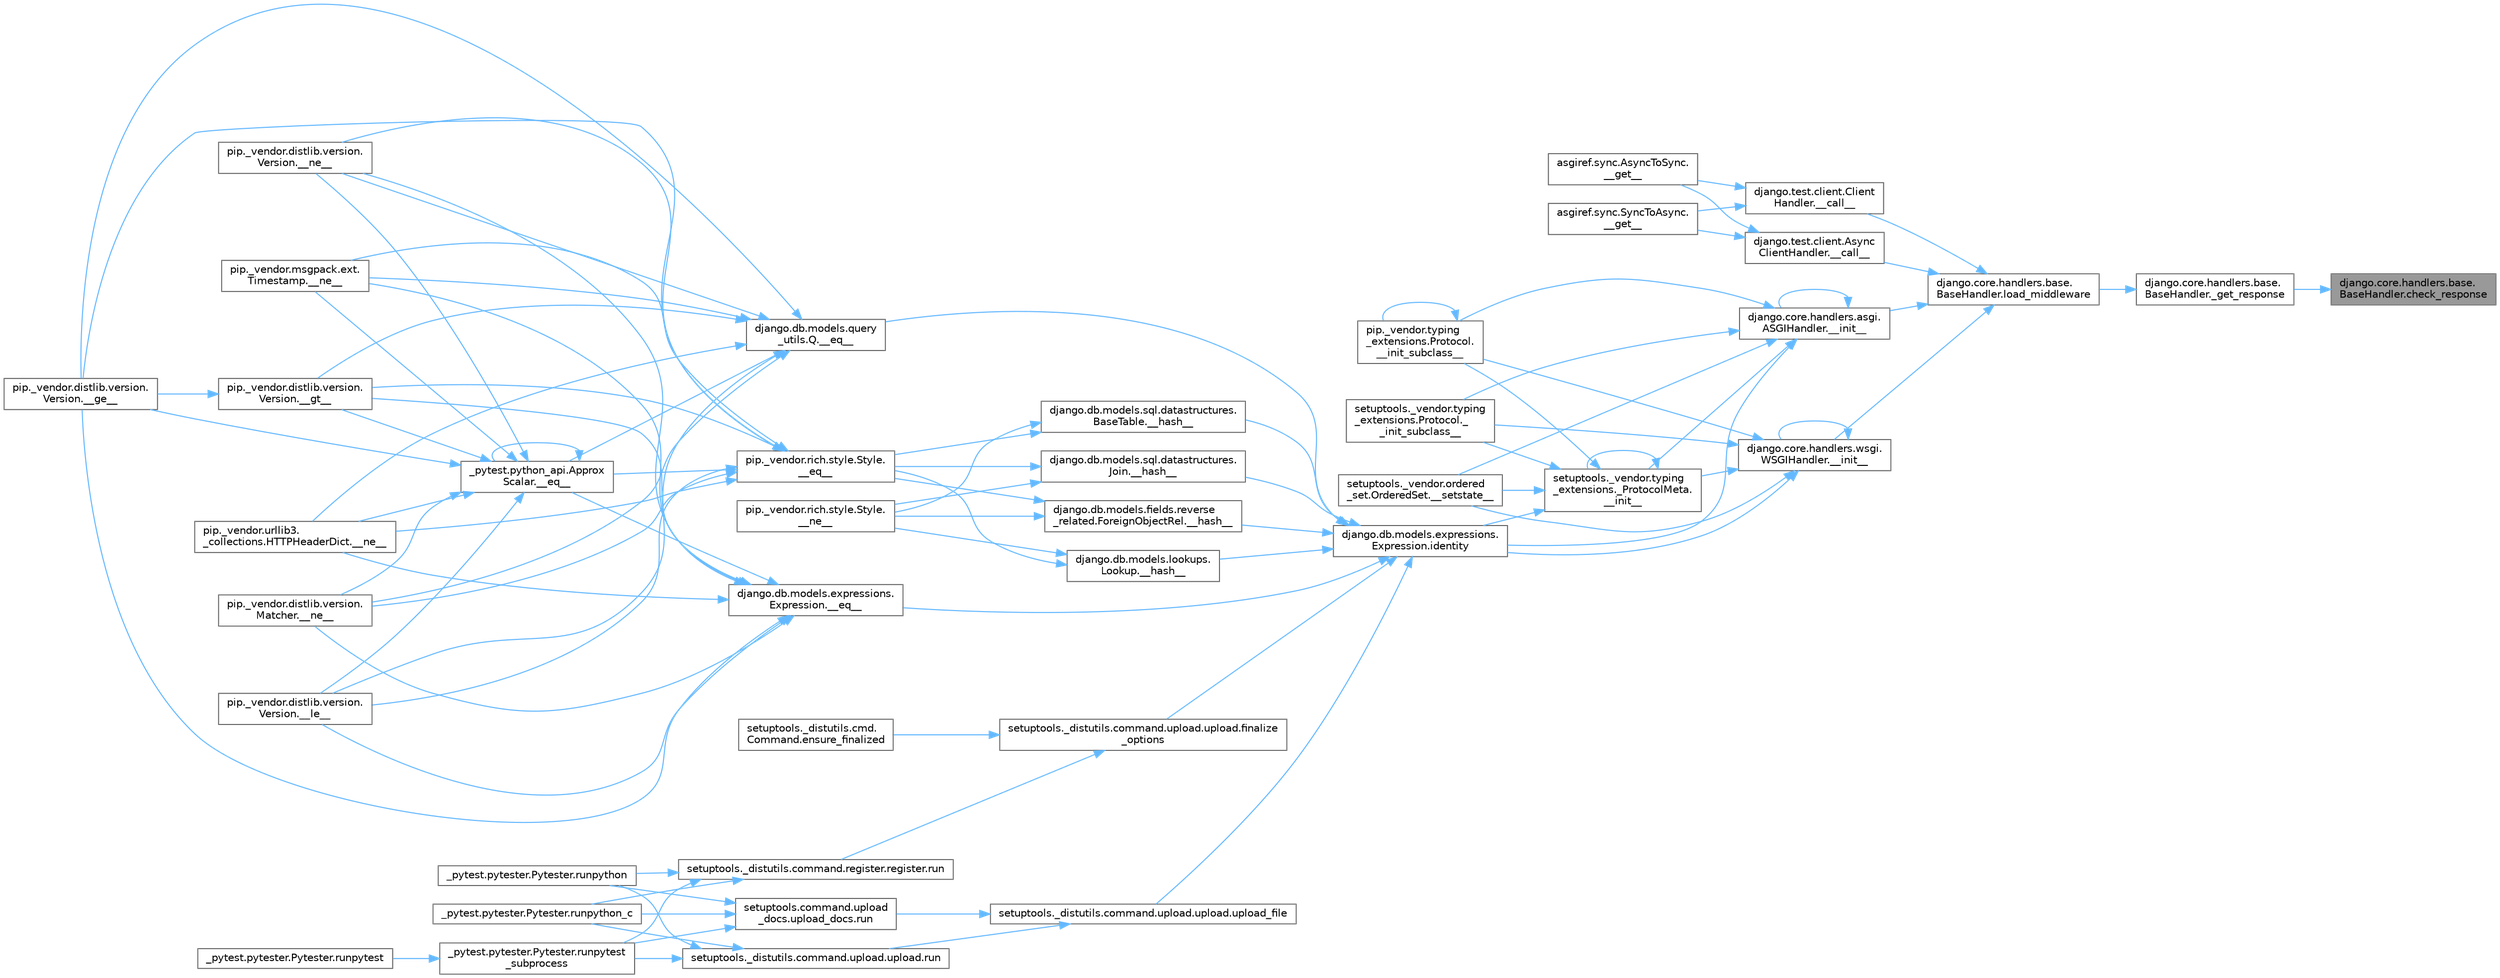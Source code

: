 digraph "django.core.handlers.base.BaseHandler.check_response"
{
 // LATEX_PDF_SIZE
  bgcolor="transparent";
  edge [fontname=Helvetica,fontsize=10,labelfontname=Helvetica,labelfontsize=10];
  node [fontname=Helvetica,fontsize=10,shape=box,height=0.2,width=0.4];
  rankdir="RL";
  Node1 [id="Node000001",label="django.core.handlers.base.\lBaseHandler.check_response",height=0.2,width=0.4,color="gray40", fillcolor="grey60", style="filled", fontcolor="black",tooltip=" "];
  Node1 -> Node2 [id="edge1_Node000001_Node000002",dir="back",color="steelblue1",style="solid",tooltip=" "];
  Node2 [id="Node000002",label="django.core.handlers.base.\lBaseHandler._get_response",height=0.2,width=0.4,color="grey40", fillcolor="white", style="filled",URL="$classdjango_1_1core_1_1handlers_1_1base_1_1_base_handler.html#aed17459d3e401e8397c44c345ae47c1d",tooltip=" "];
  Node2 -> Node3 [id="edge2_Node000002_Node000003",dir="back",color="steelblue1",style="solid",tooltip=" "];
  Node3 [id="Node000003",label="django.core.handlers.base.\lBaseHandler.load_middleware",height=0.2,width=0.4,color="grey40", fillcolor="white", style="filled",URL="$classdjango_1_1core_1_1handlers_1_1base_1_1_base_handler.html#a41bd96bf0cbb7de9f97bd651f186eb2e",tooltip=" "];
  Node3 -> Node4 [id="edge3_Node000003_Node000004",dir="back",color="steelblue1",style="solid",tooltip=" "];
  Node4 [id="Node000004",label="django.test.client.Async\lClientHandler.__call__",height=0.2,width=0.4,color="grey40", fillcolor="white", style="filled",URL="$classdjango_1_1test_1_1client_1_1_async_client_handler.html#a48a3dd273d824c6bffd40f85fbc83831",tooltip=" "];
  Node4 -> Node5 [id="edge4_Node000004_Node000005",dir="back",color="steelblue1",style="solid",tooltip=" "];
  Node5 [id="Node000005",label="asgiref.sync.AsyncToSync.\l__get__",height=0.2,width=0.4,color="grey40", fillcolor="white", style="filled",URL="$classasgiref_1_1sync_1_1_async_to_sync.html#a23e9ef7a73da98dad9e3f4e65846969b",tooltip=" "];
  Node4 -> Node6 [id="edge5_Node000004_Node000006",dir="back",color="steelblue1",style="solid",tooltip=" "];
  Node6 [id="Node000006",label="asgiref.sync.SyncToAsync.\l__get__",height=0.2,width=0.4,color="grey40", fillcolor="white", style="filled",URL="$classasgiref_1_1sync_1_1_sync_to_async.html#aebdfbe3f01079a529fd2f39810597381",tooltip=" "];
  Node3 -> Node7 [id="edge6_Node000003_Node000007",dir="back",color="steelblue1",style="solid",tooltip=" "];
  Node7 [id="Node000007",label="django.test.client.Client\lHandler.__call__",height=0.2,width=0.4,color="grey40", fillcolor="white", style="filled",URL="$classdjango_1_1test_1_1client_1_1_client_handler.html#ae073ef92140dbf8353a708d52ab6becb",tooltip=" "];
  Node7 -> Node5 [id="edge7_Node000007_Node000005",dir="back",color="steelblue1",style="solid",tooltip=" "];
  Node7 -> Node6 [id="edge8_Node000007_Node000006",dir="back",color="steelblue1",style="solid",tooltip=" "];
  Node3 -> Node8 [id="edge9_Node000003_Node000008",dir="back",color="steelblue1",style="solid",tooltip=" "];
  Node8 [id="Node000008",label="django.core.handlers.asgi.\lASGIHandler.__init__",height=0.2,width=0.4,color="grey40", fillcolor="white", style="filled",URL="$classdjango_1_1core_1_1handlers_1_1asgi_1_1_a_s_g_i_handler.html#a21504f07e141716c72e16772c4cb33ca",tooltip=" "];
  Node8 -> Node8 [id="edge10_Node000008_Node000008",dir="back",color="steelblue1",style="solid",tooltip=" "];
  Node8 -> Node9 [id="edge11_Node000008_Node000009",dir="back",color="steelblue1",style="solid",tooltip=" "];
  Node9 [id="Node000009",label="setuptools._vendor.typing\l_extensions._ProtocolMeta.\l__init__",height=0.2,width=0.4,color="grey40", fillcolor="white", style="filled",URL="$classsetuptools_1_1__vendor_1_1typing__extensions_1_1___protocol_meta.html#a7bbaff8ac6d19534b46bca363ee0b43a",tooltip=" "];
  Node9 -> Node9 [id="edge12_Node000009_Node000009",dir="back",color="steelblue1",style="solid",tooltip=" "];
  Node9 -> Node10 [id="edge13_Node000009_Node000010",dir="back",color="steelblue1",style="solid",tooltip=" "];
  Node10 [id="Node000010",label="pip._vendor.typing\l_extensions.Protocol.\l__init_subclass__",height=0.2,width=0.4,color="grey40", fillcolor="white", style="filled",URL="$classpip_1_1__vendor_1_1typing__extensions_1_1_protocol.html#a2916efc86cebb8aba6deb7fd30b33988",tooltip=" "];
  Node10 -> Node10 [id="edge14_Node000010_Node000010",dir="back",color="steelblue1",style="solid",tooltip=" "];
  Node9 -> Node11 [id="edge15_Node000009_Node000011",dir="back",color="steelblue1",style="solid",tooltip=" "];
  Node11 [id="Node000011",label="setuptools._vendor.typing\l_extensions.Protocol._\l_init_subclass__",height=0.2,width=0.4,color="grey40", fillcolor="white", style="filled",URL="$classsetuptools_1_1__vendor_1_1typing__extensions_1_1_protocol.html#ac6cbebc092a4724ab3704c5334059874",tooltip=" "];
  Node9 -> Node12 [id="edge16_Node000009_Node000012",dir="back",color="steelblue1",style="solid",tooltip=" "];
  Node12 [id="Node000012",label="setuptools._vendor.ordered\l_set.OrderedSet.__setstate__",height=0.2,width=0.4,color="grey40", fillcolor="white", style="filled",URL="$classsetuptools_1_1__vendor_1_1ordered__set_1_1_ordered_set.html#aa7f7de9d987829525d06db565fe1b4a1",tooltip=" "];
  Node9 -> Node13 [id="edge17_Node000009_Node000013",dir="back",color="steelblue1",style="solid",tooltip=" "];
  Node13 [id="Node000013",label="django.db.models.expressions.\lExpression.identity",height=0.2,width=0.4,color="grey40", fillcolor="white", style="filled",URL="$classdjango_1_1db_1_1models_1_1expressions_1_1_expression.html#a10048810b5eb8641acf3bc150731b925",tooltip=" "];
  Node13 -> Node14 [id="edge18_Node000013_Node000014",dir="back",color="steelblue1",style="solid",tooltip=" "];
  Node14 [id="Node000014",label="django.db.models.expressions.\lExpression.__eq__",height=0.2,width=0.4,color="grey40", fillcolor="white", style="filled",URL="$classdjango_1_1db_1_1models_1_1expressions_1_1_expression.html#adb4c2940b4e88b38771aac46593315e1",tooltip=" "];
  Node14 -> Node15 [id="edge19_Node000014_Node000015",dir="back",color="steelblue1",style="solid",tooltip=" "];
  Node15 [id="Node000015",label="_pytest.python_api.Approx\lScalar.__eq__",height=0.2,width=0.4,color="grey40", fillcolor="white", style="filled",URL="$class__pytest_1_1python__api_1_1_approx_scalar.html#af4601ee4ca7409927f88c83ebfc3d923",tooltip=" "];
  Node15 -> Node15 [id="edge20_Node000015_Node000015",dir="back",color="steelblue1",style="solid",tooltip=" "];
  Node15 -> Node16 [id="edge21_Node000015_Node000016",dir="back",color="steelblue1",style="solid",tooltip=" "];
  Node16 [id="Node000016",label="pip._vendor.distlib.version.\lVersion.__ge__",height=0.2,width=0.4,color="grey40", fillcolor="white", style="filled",URL="$classpip_1_1__vendor_1_1distlib_1_1version_1_1_version.html#aa6b7b889cebc687ddb5ed9040d01b1ec",tooltip=" "];
  Node15 -> Node17 [id="edge22_Node000015_Node000017",dir="back",color="steelblue1",style="solid",tooltip=" "];
  Node17 [id="Node000017",label="pip._vendor.distlib.version.\lVersion.__gt__",height=0.2,width=0.4,color="grey40", fillcolor="white", style="filled",URL="$classpip_1_1__vendor_1_1distlib_1_1version_1_1_version.html#a51cf0c8da1bb6829173ff6861b10cb5f",tooltip=" "];
  Node17 -> Node16 [id="edge23_Node000017_Node000016",dir="back",color="steelblue1",style="solid",tooltip=" "];
  Node15 -> Node18 [id="edge24_Node000015_Node000018",dir="back",color="steelblue1",style="solid",tooltip=" "];
  Node18 [id="Node000018",label="pip._vendor.distlib.version.\lVersion.__le__",height=0.2,width=0.4,color="grey40", fillcolor="white", style="filled",URL="$classpip_1_1__vendor_1_1distlib_1_1version_1_1_version.html#ae5e2c5d9b76377e286fcf92a382cbb8b",tooltip=" "];
  Node15 -> Node19 [id="edge25_Node000015_Node000019",dir="back",color="steelblue1",style="solid",tooltip=" "];
  Node19 [id="Node000019",label="pip._vendor.distlib.version.\lMatcher.__ne__",height=0.2,width=0.4,color="grey40", fillcolor="white", style="filled",URL="$classpip_1_1__vendor_1_1distlib_1_1version_1_1_matcher.html#a24f8f8a4686bff3018fee5d22f4e02f1",tooltip=" "];
  Node15 -> Node20 [id="edge26_Node000015_Node000020",dir="back",color="steelblue1",style="solid",tooltip=" "];
  Node20 [id="Node000020",label="pip._vendor.distlib.version.\lVersion.__ne__",height=0.2,width=0.4,color="grey40", fillcolor="white", style="filled",URL="$classpip_1_1__vendor_1_1distlib_1_1version_1_1_version.html#aea3cdf6db007318ab1a2e8d144e2a4a1",tooltip=" "];
  Node15 -> Node21 [id="edge27_Node000015_Node000021",dir="back",color="steelblue1",style="solid",tooltip=" "];
  Node21 [id="Node000021",label="pip._vendor.msgpack.ext.\lTimestamp.__ne__",height=0.2,width=0.4,color="grey40", fillcolor="white", style="filled",URL="$classpip_1_1__vendor_1_1msgpack_1_1ext_1_1_timestamp.html#ac38b8cada8075f7a1133b06bc99b2317",tooltip=" "];
  Node15 -> Node22 [id="edge28_Node000015_Node000022",dir="back",color="steelblue1",style="solid",tooltip=" "];
  Node22 [id="Node000022",label="pip._vendor.urllib3.\l_collections.HTTPHeaderDict.__ne__",height=0.2,width=0.4,color="grey40", fillcolor="white", style="filled",URL="$classpip_1_1__vendor_1_1urllib3_1_1__collections_1_1_h_t_t_p_header_dict.html#aa7766a9499d33160a1258e140e35a806",tooltip=" "];
  Node14 -> Node16 [id="edge29_Node000014_Node000016",dir="back",color="steelblue1",style="solid",tooltip=" "];
  Node14 -> Node17 [id="edge30_Node000014_Node000017",dir="back",color="steelblue1",style="solid",tooltip=" "];
  Node14 -> Node18 [id="edge31_Node000014_Node000018",dir="back",color="steelblue1",style="solid",tooltip=" "];
  Node14 -> Node19 [id="edge32_Node000014_Node000019",dir="back",color="steelblue1",style="solid",tooltip=" "];
  Node14 -> Node20 [id="edge33_Node000014_Node000020",dir="back",color="steelblue1",style="solid",tooltip=" "];
  Node14 -> Node21 [id="edge34_Node000014_Node000021",dir="back",color="steelblue1",style="solid",tooltip=" "];
  Node14 -> Node22 [id="edge35_Node000014_Node000022",dir="back",color="steelblue1",style="solid",tooltip=" "];
  Node13 -> Node23 [id="edge36_Node000013_Node000023",dir="back",color="steelblue1",style="solid",tooltip=" "];
  Node23 [id="Node000023",label="django.db.models.query\l_utils.Q.__eq__",height=0.2,width=0.4,color="grey40", fillcolor="white", style="filled",URL="$classdjango_1_1db_1_1models_1_1query__utils_1_1_q.html#aa83c3e0a1d5257be65a946fcc4baf58a",tooltip=" "];
  Node23 -> Node15 [id="edge37_Node000023_Node000015",dir="back",color="steelblue1",style="solid",tooltip=" "];
  Node23 -> Node16 [id="edge38_Node000023_Node000016",dir="back",color="steelblue1",style="solid",tooltip=" "];
  Node23 -> Node17 [id="edge39_Node000023_Node000017",dir="back",color="steelblue1",style="solid",tooltip=" "];
  Node23 -> Node18 [id="edge40_Node000023_Node000018",dir="back",color="steelblue1",style="solid",tooltip=" "];
  Node23 -> Node19 [id="edge41_Node000023_Node000019",dir="back",color="steelblue1",style="solid",tooltip=" "];
  Node23 -> Node20 [id="edge42_Node000023_Node000020",dir="back",color="steelblue1",style="solid",tooltip=" "];
  Node23 -> Node21 [id="edge43_Node000023_Node000021",dir="back",color="steelblue1",style="solid",tooltip=" "];
  Node23 -> Node22 [id="edge44_Node000023_Node000022",dir="back",color="steelblue1",style="solid",tooltip=" "];
  Node13 -> Node24 [id="edge45_Node000013_Node000024",dir="back",color="steelblue1",style="solid",tooltip=" "];
  Node24 [id="Node000024",label="django.db.models.fields.reverse\l_related.ForeignObjectRel.__hash__",height=0.2,width=0.4,color="grey40", fillcolor="white", style="filled",URL="$classdjango_1_1db_1_1models_1_1fields_1_1reverse__related_1_1_foreign_object_rel.html#aa0478c97c51638ebbe5b348c9ace7a13",tooltip=" "];
  Node24 -> Node25 [id="edge46_Node000024_Node000025",dir="back",color="steelblue1",style="solid",tooltip=" "];
  Node25 [id="Node000025",label="pip._vendor.rich.style.Style.\l__eq__",height=0.2,width=0.4,color="grey40", fillcolor="white", style="filled",URL="$classpip_1_1__vendor_1_1rich_1_1style_1_1_style.html#aa1040cd22d3171dc8ac3f0ce31653284",tooltip=" "];
  Node25 -> Node15 [id="edge47_Node000025_Node000015",dir="back",color="steelblue1",style="solid",tooltip=" "];
  Node25 -> Node16 [id="edge48_Node000025_Node000016",dir="back",color="steelblue1",style="solid",tooltip=" "];
  Node25 -> Node17 [id="edge49_Node000025_Node000017",dir="back",color="steelblue1",style="solid",tooltip=" "];
  Node25 -> Node18 [id="edge50_Node000025_Node000018",dir="back",color="steelblue1",style="solid",tooltip=" "];
  Node25 -> Node19 [id="edge51_Node000025_Node000019",dir="back",color="steelblue1",style="solid",tooltip=" "];
  Node25 -> Node20 [id="edge52_Node000025_Node000020",dir="back",color="steelblue1",style="solid",tooltip=" "];
  Node25 -> Node21 [id="edge53_Node000025_Node000021",dir="back",color="steelblue1",style="solid",tooltip=" "];
  Node25 -> Node22 [id="edge54_Node000025_Node000022",dir="back",color="steelblue1",style="solid",tooltip=" "];
  Node24 -> Node26 [id="edge55_Node000024_Node000026",dir="back",color="steelblue1",style="solid",tooltip=" "];
  Node26 [id="Node000026",label="pip._vendor.rich.style.Style.\l__ne__",height=0.2,width=0.4,color="grey40", fillcolor="white", style="filled",URL="$classpip_1_1__vendor_1_1rich_1_1style_1_1_style.html#a97595d869459e2d619505c87c0b9fe81",tooltip=" "];
  Node13 -> Node27 [id="edge56_Node000013_Node000027",dir="back",color="steelblue1",style="solid",tooltip=" "];
  Node27 [id="Node000027",label="django.db.models.lookups.\lLookup.__hash__",height=0.2,width=0.4,color="grey40", fillcolor="white", style="filled",URL="$classdjango_1_1db_1_1models_1_1lookups_1_1_lookup.html#a05201ecef16ee5ad8c9a403b7ebbc268",tooltip=" "];
  Node27 -> Node25 [id="edge57_Node000027_Node000025",dir="back",color="steelblue1",style="solid",tooltip=" "];
  Node27 -> Node26 [id="edge58_Node000027_Node000026",dir="back",color="steelblue1",style="solid",tooltip=" "];
  Node13 -> Node28 [id="edge59_Node000013_Node000028",dir="back",color="steelblue1",style="solid",tooltip=" "];
  Node28 [id="Node000028",label="django.db.models.sql.datastructures.\lBaseTable.__hash__",height=0.2,width=0.4,color="grey40", fillcolor="white", style="filled",URL="$classdjango_1_1db_1_1models_1_1sql_1_1datastructures_1_1_base_table.html#aebcfbba4343eb7a1520718b608feaaa6",tooltip=" "];
  Node28 -> Node25 [id="edge60_Node000028_Node000025",dir="back",color="steelblue1",style="solid",tooltip=" "];
  Node28 -> Node26 [id="edge61_Node000028_Node000026",dir="back",color="steelblue1",style="solid",tooltip=" "];
  Node13 -> Node29 [id="edge62_Node000013_Node000029",dir="back",color="steelblue1",style="solid",tooltip=" "];
  Node29 [id="Node000029",label="django.db.models.sql.datastructures.\lJoin.__hash__",height=0.2,width=0.4,color="grey40", fillcolor="white", style="filled",URL="$classdjango_1_1db_1_1models_1_1sql_1_1datastructures_1_1_join.html#adcb5282598b4e04b92f6bd262f0d360c",tooltip=" "];
  Node29 -> Node25 [id="edge63_Node000029_Node000025",dir="back",color="steelblue1",style="solid",tooltip=" "];
  Node29 -> Node26 [id="edge64_Node000029_Node000026",dir="back",color="steelblue1",style="solid",tooltip=" "];
  Node13 -> Node30 [id="edge65_Node000013_Node000030",dir="back",color="steelblue1",style="solid",tooltip=" "];
  Node30 [id="Node000030",label="setuptools._distutils.command.upload.upload.finalize\l_options",height=0.2,width=0.4,color="grey40", fillcolor="white", style="filled",URL="$classsetuptools_1_1__distutils_1_1command_1_1upload_1_1upload.html#a9c94c240a676c164b8b18a141bc48c4c",tooltip=" "];
  Node30 -> Node31 [id="edge66_Node000030_Node000031",dir="back",color="steelblue1",style="solid",tooltip=" "];
  Node31 [id="Node000031",label="setuptools._distutils.cmd.\lCommand.ensure_finalized",height=0.2,width=0.4,color="grey40", fillcolor="white", style="filled",URL="$classsetuptools_1_1__distutils_1_1cmd_1_1_command.html#a3d586ca13afbfed87a11872fd15515ab",tooltip=" "];
  Node30 -> Node32 [id="edge67_Node000030_Node000032",dir="back",color="steelblue1",style="solid",tooltip=" "];
  Node32 [id="Node000032",label="setuptools._distutils.command.register.register.run",height=0.2,width=0.4,color="grey40", fillcolor="white", style="filled",URL="$classsetuptools_1_1__distutils_1_1command_1_1register_1_1register.html#a2c04b126757f477c907033d7f3d0e169",tooltip=" "];
  Node32 -> Node33 [id="edge68_Node000032_Node000033",dir="back",color="steelblue1",style="solid",tooltip=" "];
  Node33 [id="Node000033",label="_pytest.pytester.Pytester.runpytest\l_subprocess",height=0.2,width=0.4,color="grey40", fillcolor="white", style="filled",URL="$class__pytest_1_1pytester_1_1_pytester.html#a59323c6d6a1469a1206f1c0b8fce99c9",tooltip=" "];
  Node33 -> Node34 [id="edge69_Node000033_Node000034",dir="back",color="steelblue1",style="solid",tooltip=" "];
  Node34 [id="Node000034",label="_pytest.pytester.Pytester.runpytest",height=0.2,width=0.4,color="grey40", fillcolor="white", style="filled",URL="$class__pytest_1_1pytester_1_1_pytester.html#a2765db48ffe1b8853581d711ff43a87b",tooltip=" "];
  Node32 -> Node35 [id="edge70_Node000032_Node000035",dir="back",color="steelblue1",style="solid",tooltip=" "];
  Node35 [id="Node000035",label="_pytest.pytester.Pytester.runpython",height=0.2,width=0.4,color="grey40", fillcolor="white", style="filled",URL="$class__pytest_1_1pytester_1_1_pytester.html#a4e0c539507f15fd333cf618faf9687ef",tooltip=" "];
  Node32 -> Node36 [id="edge71_Node000032_Node000036",dir="back",color="steelblue1",style="solid",tooltip=" "];
  Node36 [id="Node000036",label="_pytest.pytester.Pytester.runpython_c",height=0.2,width=0.4,color="grey40", fillcolor="white", style="filled",URL="$class__pytest_1_1pytester_1_1_pytester.html#aea789acfe206d9c40d9a6bf54a337f2a",tooltip=" "];
  Node13 -> Node37 [id="edge72_Node000013_Node000037",dir="back",color="steelblue1",style="solid",tooltip=" "];
  Node37 [id="Node000037",label="setuptools._distutils.command.upload.upload.upload_file",height=0.2,width=0.4,color="grey40", fillcolor="white", style="filled",URL="$classsetuptools_1_1__distutils_1_1command_1_1upload_1_1upload.html#aa7d9089079f68edc3d38061fcc04211f",tooltip=" "];
  Node37 -> Node38 [id="edge73_Node000037_Node000038",dir="back",color="steelblue1",style="solid",tooltip=" "];
  Node38 [id="Node000038",label="setuptools._distutils.command.upload.upload.run",height=0.2,width=0.4,color="grey40", fillcolor="white", style="filled",URL="$classsetuptools_1_1__distutils_1_1command_1_1upload_1_1upload.html#ace38d87cba47d2d4fea6a9cfd3328afe",tooltip=" "];
  Node38 -> Node33 [id="edge74_Node000038_Node000033",dir="back",color="steelblue1",style="solid",tooltip=" "];
  Node38 -> Node35 [id="edge75_Node000038_Node000035",dir="back",color="steelblue1",style="solid",tooltip=" "];
  Node38 -> Node36 [id="edge76_Node000038_Node000036",dir="back",color="steelblue1",style="solid",tooltip=" "];
  Node37 -> Node39 [id="edge77_Node000037_Node000039",dir="back",color="steelblue1",style="solid",tooltip=" "];
  Node39 [id="Node000039",label="setuptools.command.upload\l_docs.upload_docs.run",height=0.2,width=0.4,color="grey40", fillcolor="white", style="filled",URL="$classsetuptools_1_1command_1_1upload__docs_1_1upload__docs.html#aa4dc06178a865c40dcd7fe0cd77a2bfe",tooltip=" "];
  Node39 -> Node33 [id="edge78_Node000039_Node000033",dir="back",color="steelblue1",style="solid",tooltip=" "];
  Node39 -> Node35 [id="edge79_Node000039_Node000035",dir="back",color="steelblue1",style="solid",tooltip=" "];
  Node39 -> Node36 [id="edge80_Node000039_Node000036",dir="back",color="steelblue1",style="solid",tooltip=" "];
  Node8 -> Node10 [id="edge81_Node000008_Node000010",dir="back",color="steelblue1",style="solid",tooltip=" "];
  Node8 -> Node11 [id="edge82_Node000008_Node000011",dir="back",color="steelblue1",style="solid",tooltip=" "];
  Node8 -> Node12 [id="edge83_Node000008_Node000012",dir="back",color="steelblue1",style="solid",tooltip=" "];
  Node8 -> Node13 [id="edge84_Node000008_Node000013",dir="back",color="steelblue1",style="solid",tooltip=" "];
  Node3 -> Node40 [id="edge85_Node000003_Node000040",dir="back",color="steelblue1",style="solid",tooltip=" "];
  Node40 [id="Node000040",label="django.core.handlers.wsgi.\lWSGIHandler.__init__",height=0.2,width=0.4,color="grey40", fillcolor="white", style="filled",URL="$classdjango_1_1core_1_1handlers_1_1wsgi_1_1_w_s_g_i_handler.html#a328276d8a2761ff981116ea32e4b1ca4",tooltip=" "];
  Node40 -> Node40 [id="edge86_Node000040_Node000040",dir="back",color="steelblue1",style="solid",tooltip=" "];
  Node40 -> Node9 [id="edge87_Node000040_Node000009",dir="back",color="steelblue1",style="solid",tooltip=" "];
  Node40 -> Node10 [id="edge88_Node000040_Node000010",dir="back",color="steelblue1",style="solid",tooltip=" "];
  Node40 -> Node11 [id="edge89_Node000040_Node000011",dir="back",color="steelblue1",style="solid",tooltip=" "];
  Node40 -> Node12 [id="edge90_Node000040_Node000012",dir="back",color="steelblue1",style="solid",tooltip=" "];
  Node40 -> Node13 [id="edge91_Node000040_Node000013",dir="back",color="steelblue1",style="solid",tooltip=" "];
}
